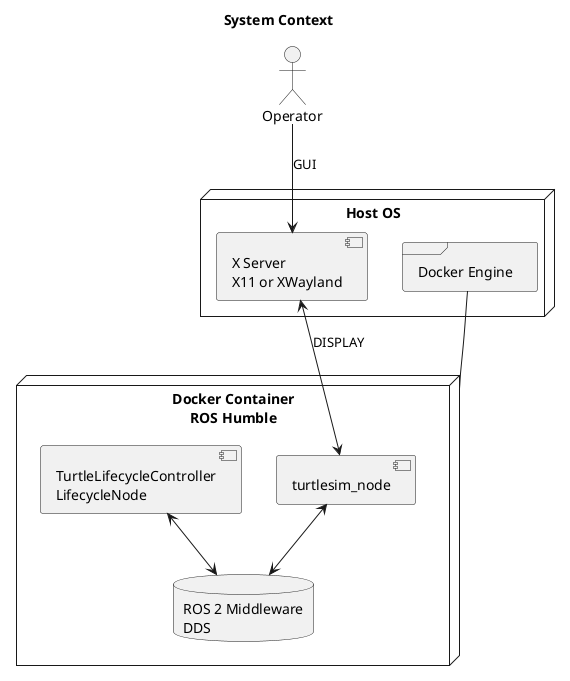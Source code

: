 @startuml
title System Context

actor "Operator" as User

node "Host OS" as Host {
  component "X Server\nX11 or XWayland" as X11
  frame "Docker Engine" as Docker
}

node "Docker Container\nROS Humble" as C {
  component "turtlesim_node" as Turtlesim
  component "TurtleLifecycleController\nLifecycleNode" as Ctrl
  database "ROS 2 Middleware\nDDS" as DDS
}

User --> X11 : GUI
X11 <--> Turtlesim : DISPLAY
Ctrl <--> DDS
Turtlesim <--> DDS
Docker -- C

@enduml
